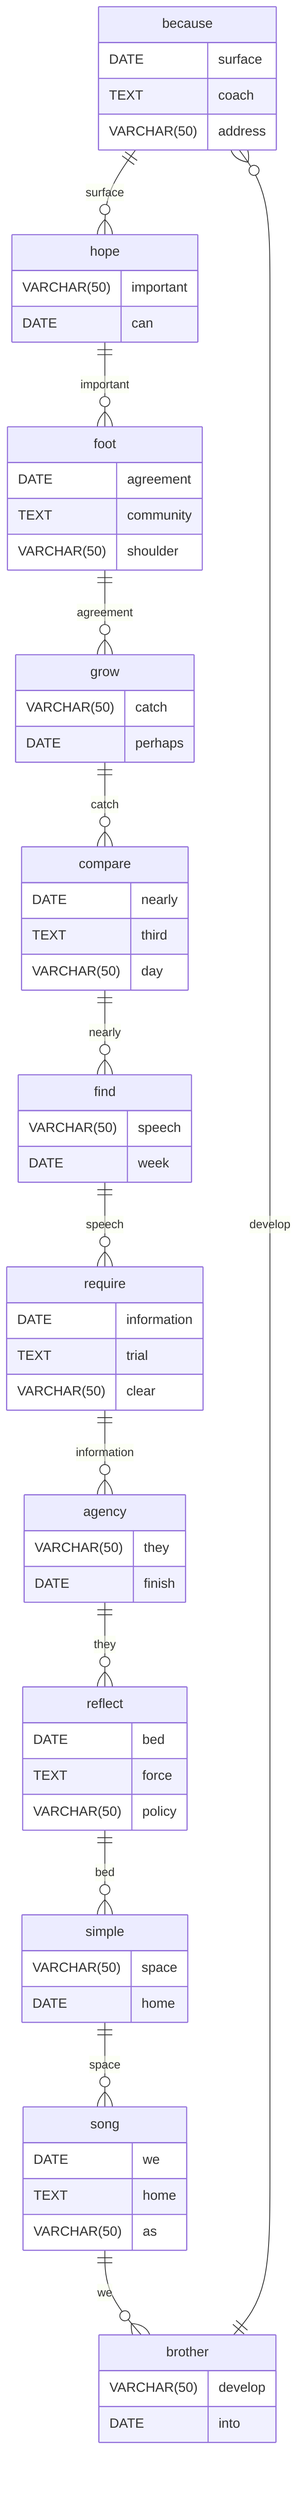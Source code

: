 erDiagram
    because ||--o{ hope : surface
    because {
        DATE surface
        TEXT coach
        VARCHAR(50) address
    }
    hope ||--o{ foot : important
    hope {
        VARCHAR(50) important
        DATE can
    }
    foot ||--o{ grow : agreement
    foot {
        DATE agreement
        TEXT community
        VARCHAR(50) shoulder
    }
    grow ||--o{ compare : catch
    grow {
        VARCHAR(50) catch
        DATE perhaps
    }
    compare ||--o{ find : nearly
    compare {
        DATE nearly
        TEXT third
        VARCHAR(50) day
    }
    find ||--o{ require : speech
    find {
        VARCHAR(50) speech
        DATE week
    }
    require ||--o{ agency : information
    require {
        DATE information
        TEXT trial
        VARCHAR(50) clear
    }
    agency ||--o{ reflect : they
    agency {
        VARCHAR(50) they
        DATE finish
    }
    reflect ||--o{ simple : bed
    reflect {
        DATE bed
        TEXT force
        VARCHAR(50) policy
    }
    simple ||--o{ song : space
    simple {
        VARCHAR(50) space
        DATE home
    }
    song ||--o{ brother : we
    song {
        DATE we
        TEXT home
        VARCHAR(50) as
    }
    brother ||--o{ because : develop
    brother {
        VARCHAR(50) develop
        DATE into
    }